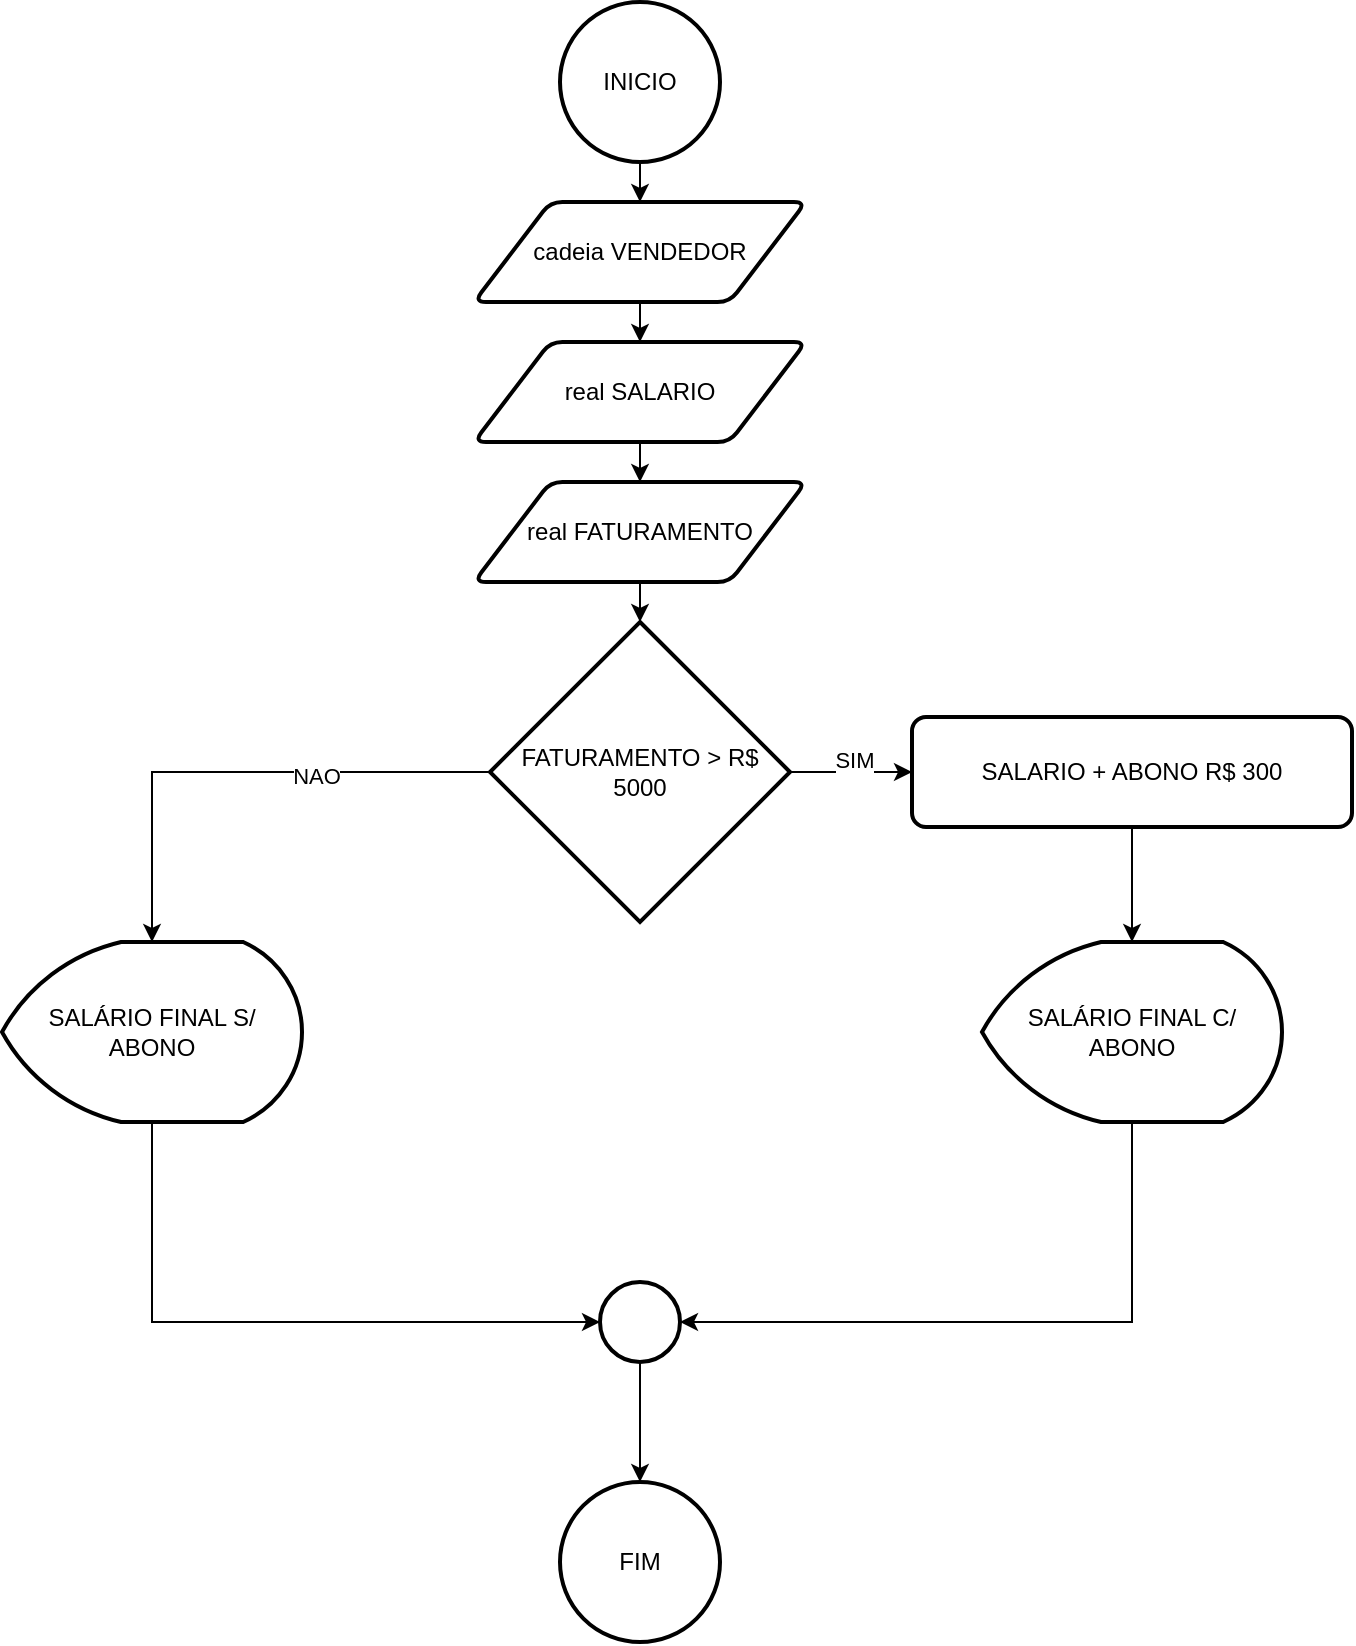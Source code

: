 <mxfile version="25.0.3">
  <diagram name="Página-1" id="MITLHxIVdPyLxFrWblrw">
    <mxGraphModel dx="1173" dy="579" grid="1" gridSize="10" guides="1" tooltips="1" connect="1" arrows="1" fold="1" page="1" pageScale="1" pageWidth="827" pageHeight="1169" math="0" shadow="0">
      <root>
        <mxCell id="0" />
        <mxCell id="1" parent="0" />
        <mxCell id="W8NCGSG_5_1_8IDFIb7M-26" style="edgeStyle=orthogonalEdgeStyle;rounded=0;orthogonalLoop=1;jettySize=auto;html=1;exitX=0.5;exitY=1;exitDx=0;exitDy=0;exitPerimeter=0;entryX=0.5;entryY=0;entryDx=0;entryDy=0;" edge="1" parent="1" source="W8NCGSG_5_1_8IDFIb7M-1" target="W8NCGSG_5_1_8IDFIb7M-3">
          <mxGeometry relative="1" as="geometry" />
        </mxCell>
        <mxCell id="W8NCGSG_5_1_8IDFIb7M-1" value="&lt;font style=&quot;vertical-align: inherit;&quot;&gt;&lt;font style=&quot;vertical-align: inherit;&quot;&gt;INICIO&lt;/font&gt;&lt;/font&gt;" style="strokeWidth=2;html=1;shape=mxgraph.flowchart.start_2;whiteSpace=wrap;" vertex="1" parent="1">
          <mxGeometry x="364" y="88" width="80" height="80" as="geometry" />
        </mxCell>
        <mxCell id="W8NCGSG_5_1_8IDFIb7M-2" value="&lt;font style=&quot;vertical-align: inherit;&quot;&gt;&lt;font style=&quot;vertical-align: inherit;&quot;&gt;FIM&lt;/font&gt;&lt;/font&gt;" style="strokeWidth=2;html=1;shape=mxgraph.flowchart.start_2;whiteSpace=wrap;" vertex="1" parent="1">
          <mxGeometry x="364" y="828" width="80" height="80" as="geometry" />
        </mxCell>
        <mxCell id="W8NCGSG_5_1_8IDFIb7M-27" style="edgeStyle=orthogonalEdgeStyle;rounded=0;orthogonalLoop=1;jettySize=auto;html=1;exitX=0.5;exitY=1;exitDx=0;exitDy=0;" edge="1" parent="1" source="W8NCGSG_5_1_8IDFIb7M-3" target="W8NCGSG_5_1_8IDFIb7M-4">
          <mxGeometry relative="1" as="geometry" />
        </mxCell>
        <mxCell id="W8NCGSG_5_1_8IDFIb7M-3" value="&lt;font style=&quot;vertical-align: inherit;&quot;&gt;&lt;font style=&quot;vertical-align: inherit;&quot;&gt;cadeia VENDEDOR&lt;/font&gt;&lt;/font&gt;" style="shape=parallelogram;html=1;strokeWidth=2;perimeter=parallelogramPerimeter;whiteSpace=wrap;rounded=1;arcSize=12;size=0.23;" vertex="1" parent="1">
          <mxGeometry x="321" y="188" width="166" height="50" as="geometry" />
        </mxCell>
        <mxCell id="W8NCGSG_5_1_8IDFIb7M-28" style="edgeStyle=orthogonalEdgeStyle;rounded=0;orthogonalLoop=1;jettySize=auto;html=1;exitX=0.5;exitY=1;exitDx=0;exitDy=0;" edge="1" parent="1" source="W8NCGSG_5_1_8IDFIb7M-4" target="W8NCGSG_5_1_8IDFIb7M-5">
          <mxGeometry relative="1" as="geometry" />
        </mxCell>
        <mxCell id="W8NCGSG_5_1_8IDFIb7M-4" value="&lt;font style=&quot;vertical-align: inherit;&quot;&gt;&lt;font style=&quot;vertical-align: inherit;&quot;&gt;real SALARIO&lt;/font&gt;&lt;/font&gt;" style="shape=parallelogram;html=1;strokeWidth=2;perimeter=parallelogramPerimeter;whiteSpace=wrap;rounded=1;arcSize=12;size=0.23;" vertex="1" parent="1">
          <mxGeometry x="321" y="258" width="166" height="50" as="geometry" />
        </mxCell>
        <mxCell id="W8NCGSG_5_1_8IDFIb7M-5" value="&lt;font style=&quot;vertical-align: inherit;&quot;&gt;&lt;font style=&quot;vertical-align: inherit;&quot;&gt;real FATURAMENTO&lt;/font&gt;&lt;/font&gt;" style="shape=parallelogram;html=1;strokeWidth=2;perimeter=parallelogramPerimeter;whiteSpace=wrap;rounded=1;arcSize=12;size=0.23;" vertex="1" parent="1">
          <mxGeometry x="321" y="328" width="166" height="50" as="geometry" />
        </mxCell>
        <mxCell id="W8NCGSG_5_1_8IDFIb7M-11" style="edgeStyle=orthogonalEdgeStyle;rounded=0;orthogonalLoop=1;jettySize=auto;html=1;exitX=1;exitY=0.5;exitDx=0;exitDy=0;exitPerimeter=0;entryX=0;entryY=0.5;entryDx=0;entryDy=0;" edge="1" parent="1" source="W8NCGSG_5_1_8IDFIb7M-6" target="W8NCGSG_5_1_8IDFIb7M-7">
          <mxGeometry relative="1" as="geometry" />
        </mxCell>
        <mxCell id="W8NCGSG_5_1_8IDFIb7M-12" value="&lt;font style=&quot;vertical-align: inherit;&quot;&gt;&lt;font style=&quot;vertical-align: inherit;&quot;&gt;SIM&lt;/font&gt;&lt;/font&gt;" style="edgeLabel;html=1;align=center;verticalAlign=middle;resizable=0;points=[];" vertex="1" connectable="0" parent="W8NCGSG_5_1_8IDFIb7M-11">
          <mxGeometry x="0.049" y="6" relative="1" as="geometry">
            <mxPoint as="offset" />
          </mxGeometry>
        </mxCell>
        <mxCell id="W8NCGSG_5_1_8IDFIb7M-6" value="&lt;font style=&quot;vertical-align: inherit;&quot;&gt;&lt;font style=&quot;vertical-align: inherit;&quot;&gt;FATURAMENTO &amp;gt; R$ 5000&lt;/font&gt;&lt;/font&gt;" style="strokeWidth=2;html=1;shape=mxgraph.flowchart.decision;whiteSpace=wrap;" vertex="1" parent="1">
          <mxGeometry x="329" y="398" width="150" height="150" as="geometry" />
        </mxCell>
        <mxCell id="W8NCGSG_5_1_8IDFIb7M-7" value="&lt;font style=&quot;vertical-align: inherit;&quot;&gt;&lt;font style=&quot;vertical-align: inherit;&quot;&gt;SALARIO + ABONO R$ 300&lt;/font&gt;&lt;/font&gt;" style="rounded=1;whiteSpace=wrap;html=1;absoluteArcSize=1;arcSize=14;strokeWidth=2;" vertex="1" parent="1">
          <mxGeometry x="540" y="445.5" width="220" height="55" as="geometry" />
        </mxCell>
        <mxCell id="W8NCGSG_5_1_8IDFIb7M-8" value="&lt;font style=&quot;vertical-align: inherit;&quot;&gt;&lt;font style=&quot;vertical-align: inherit;&quot;&gt;&lt;font style=&quot;vertical-align: inherit;&quot;&gt;&lt;font style=&quot;vertical-align: inherit;&quot;&gt;&lt;font style=&quot;vertical-align: inherit;&quot;&gt;&lt;font style=&quot;vertical-align: inherit;&quot;&gt;&lt;font style=&quot;vertical-align: inherit;&quot;&gt;&lt;font style=&quot;vertical-align: inherit;&quot;&gt;SALÁRIO FINAL C/ ABONO&lt;/font&gt;&lt;/font&gt;&lt;/font&gt;&lt;/font&gt;&lt;/font&gt;&lt;/font&gt;&lt;/font&gt;&lt;/font&gt;" style="strokeWidth=2;html=1;shape=mxgraph.flowchart.display;whiteSpace=wrap;" vertex="1" parent="1">
          <mxGeometry x="575" y="558" width="150" height="90" as="geometry" />
        </mxCell>
        <mxCell id="W8NCGSG_5_1_8IDFIb7M-9" value="&lt;font style=&quot;vertical-align: inherit;&quot;&gt;&lt;font style=&quot;vertical-align: inherit;&quot;&gt;&lt;font style=&quot;vertical-align: inherit;&quot;&gt;&lt;font style=&quot;vertical-align: inherit;&quot;&gt;&lt;font style=&quot;vertical-align: inherit;&quot;&gt;&lt;font style=&quot;vertical-align: inherit;&quot;&gt;SALÁRIO FINAL S/ ABONO&lt;/font&gt;&lt;/font&gt;&lt;/font&gt;&lt;/font&gt;&lt;/font&gt;&lt;/font&gt;" style="strokeWidth=2;html=1;shape=mxgraph.flowchart.display;whiteSpace=wrap;" vertex="1" parent="1">
          <mxGeometry x="85" y="558" width="150" height="90" as="geometry" />
        </mxCell>
        <mxCell id="W8NCGSG_5_1_8IDFIb7M-10" value="" style="strokeWidth=2;html=1;shape=mxgraph.flowchart.start_2;whiteSpace=wrap;" vertex="1" parent="1">
          <mxGeometry x="384" y="728" width="40" height="40" as="geometry" />
        </mxCell>
        <mxCell id="W8NCGSG_5_1_8IDFIb7M-13" style="edgeStyle=orthogonalEdgeStyle;rounded=0;orthogonalLoop=1;jettySize=auto;html=1;exitX=0.5;exitY=1;exitDx=0;exitDy=0;entryX=0.5;entryY=0;entryDx=0;entryDy=0;entryPerimeter=0;" edge="1" parent="1" source="W8NCGSG_5_1_8IDFIb7M-7" target="W8NCGSG_5_1_8IDFIb7M-8">
          <mxGeometry relative="1" as="geometry" />
        </mxCell>
        <mxCell id="W8NCGSG_5_1_8IDFIb7M-14" style="edgeStyle=orthogonalEdgeStyle;rounded=0;orthogonalLoop=1;jettySize=auto;html=1;exitX=0.5;exitY=1;exitDx=0;exitDy=0;exitPerimeter=0;entryX=1;entryY=0.5;entryDx=0;entryDy=0;entryPerimeter=0;" edge="1" parent="1" source="W8NCGSG_5_1_8IDFIb7M-8" target="W8NCGSG_5_1_8IDFIb7M-10">
          <mxGeometry relative="1" as="geometry" />
        </mxCell>
        <mxCell id="W8NCGSG_5_1_8IDFIb7M-18" style="edgeStyle=orthogonalEdgeStyle;rounded=0;orthogonalLoop=1;jettySize=auto;html=1;exitX=0.5;exitY=1;exitDx=0;exitDy=0;exitPerimeter=0;entryX=0.5;entryY=0;entryDx=0;entryDy=0;entryPerimeter=0;" edge="1" parent="1" source="W8NCGSG_5_1_8IDFIb7M-10" target="W8NCGSG_5_1_8IDFIb7M-2">
          <mxGeometry relative="1" as="geometry" />
        </mxCell>
        <mxCell id="W8NCGSG_5_1_8IDFIb7M-23" style="edgeStyle=orthogonalEdgeStyle;rounded=0;orthogonalLoop=1;jettySize=auto;html=1;exitX=0.5;exitY=1;exitDx=0;exitDy=0;exitPerimeter=0;entryX=0;entryY=0.5;entryDx=0;entryDy=0;entryPerimeter=0;" edge="1" parent="1" source="W8NCGSG_5_1_8IDFIb7M-9" target="W8NCGSG_5_1_8IDFIb7M-10">
          <mxGeometry relative="1" as="geometry" />
        </mxCell>
        <mxCell id="W8NCGSG_5_1_8IDFIb7M-24" style="edgeStyle=orthogonalEdgeStyle;rounded=0;orthogonalLoop=1;jettySize=auto;html=1;exitX=0;exitY=0.5;exitDx=0;exitDy=0;exitPerimeter=0;entryX=0.5;entryY=0;entryDx=0;entryDy=0;entryPerimeter=0;" edge="1" parent="1" source="W8NCGSG_5_1_8IDFIb7M-6" target="W8NCGSG_5_1_8IDFIb7M-9">
          <mxGeometry relative="1" as="geometry" />
        </mxCell>
        <mxCell id="W8NCGSG_5_1_8IDFIb7M-25" value="&lt;font style=&quot;vertical-align: inherit;&quot;&gt;&lt;font style=&quot;vertical-align: inherit;&quot;&gt;NAO&lt;/font&gt;&lt;/font&gt;" style="edgeLabel;html=1;align=center;verticalAlign=middle;resizable=0;points=[];" vertex="1" connectable="0" parent="W8NCGSG_5_1_8IDFIb7M-24">
          <mxGeometry x="-0.323" y="2" relative="1" as="geometry">
            <mxPoint x="-1" as="offset" />
          </mxGeometry>
        </mxCell>
        <mxCell id="W8NCGSG_5_1_8IDFIb7M-30" style="edgeStyle=orthogonalEdgeStyle;rounded=0;orthogonalLoop=1;jettySize=auto;html=1;exitX=0.5;exitY=1;exitDx=0;exitDy=0;entryX=0.5;entryY=0;entryDx=0;entryDy=0;entryPerimeter=0;" edge="1" parent="1" source="W8NCGSG_5_1_8IDFIb7M-5" target="W8NCGSG_5_1_8IDFIb7M-6">
          <mxGeometry relative="1" as="geometry" />
        </mxCell>
      </root>
    </mxGraphModel>
  </diagram>
</mxfile>
